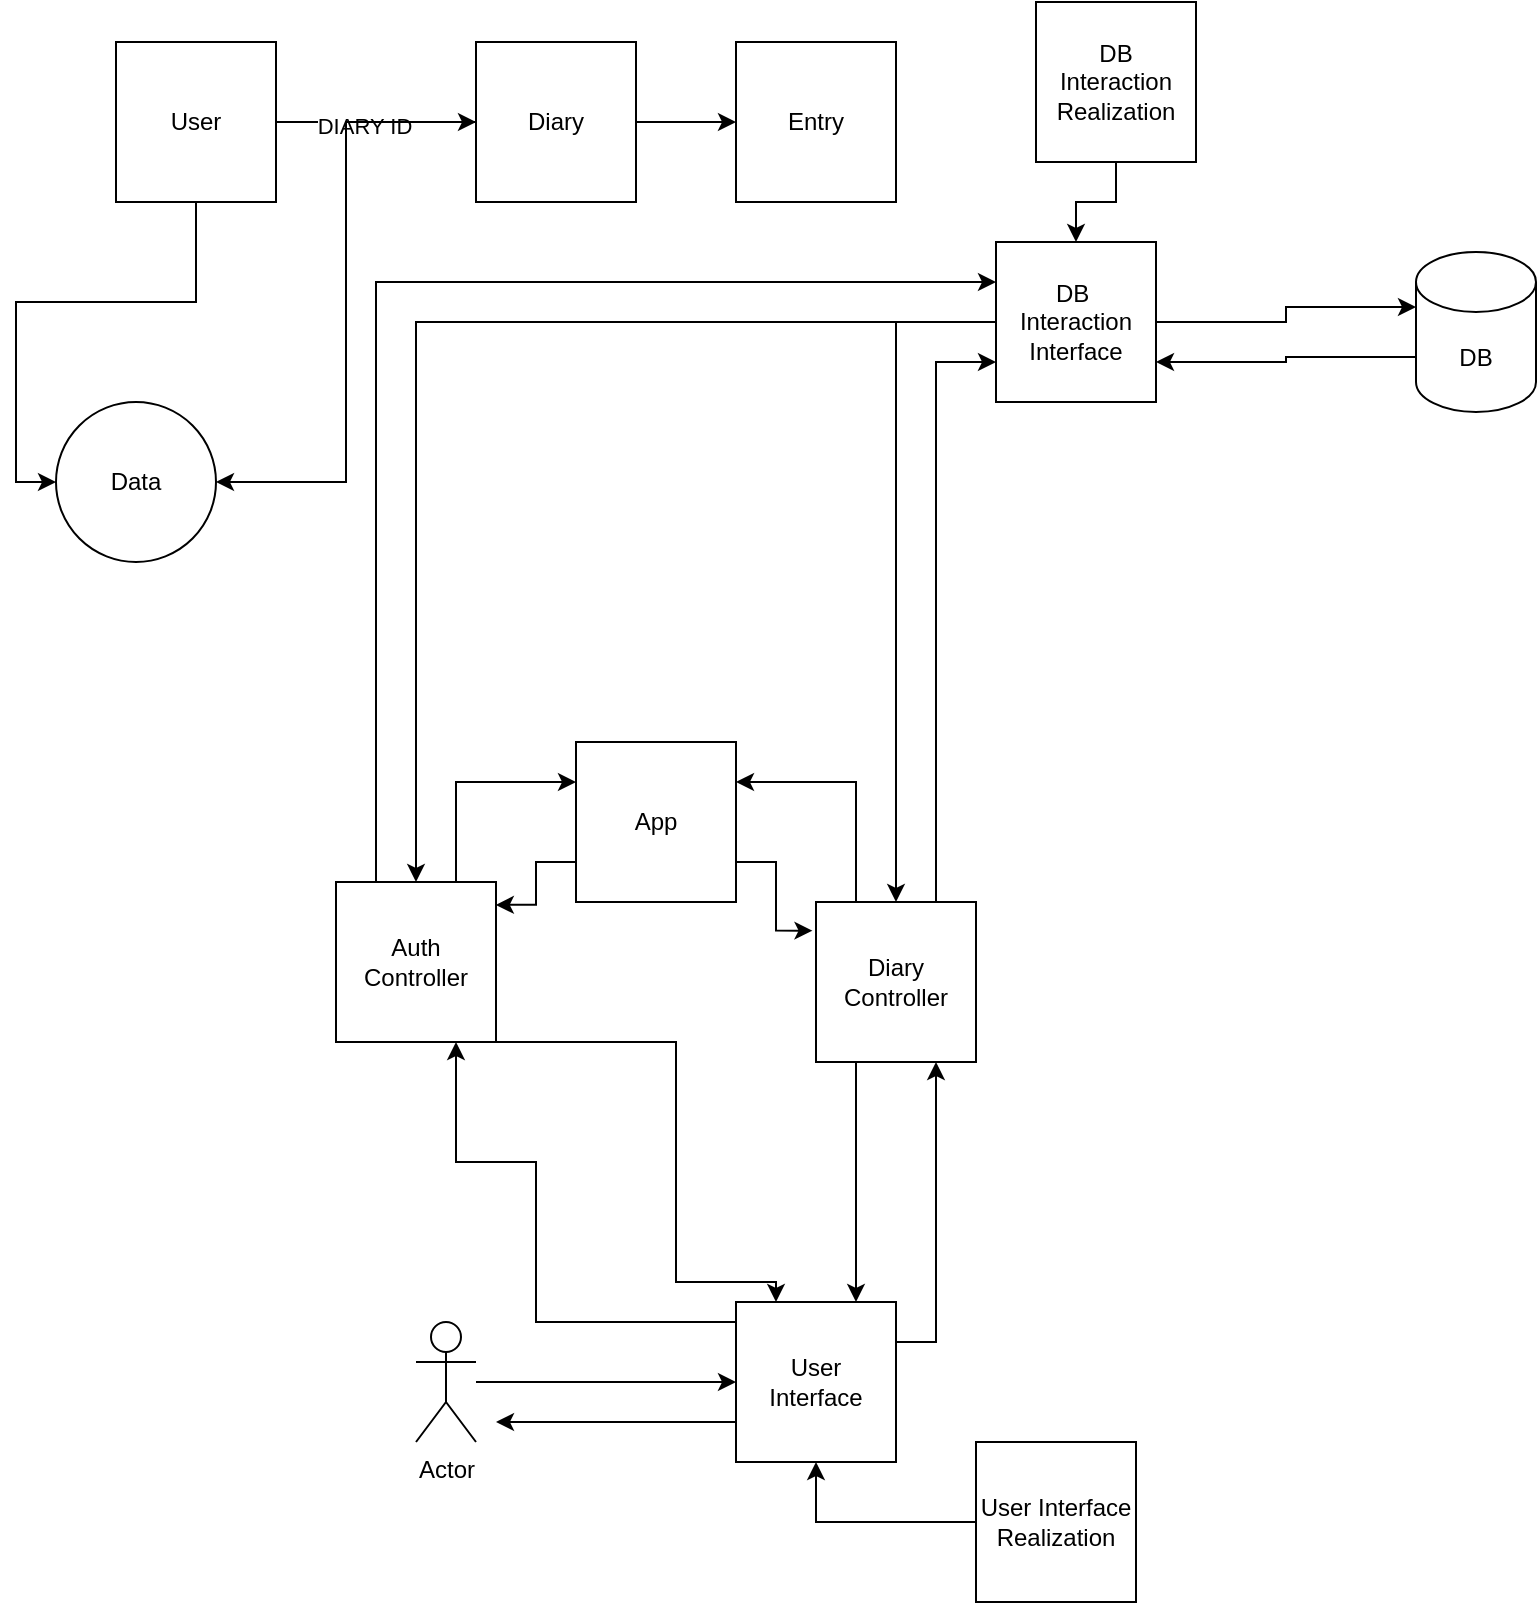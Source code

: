 <mxfile version="26.2.2" pages="5">
  <diagram name="Страница — 1" id="z1r6vRP1j930XpXoO6Ej">
    <mxGraphModel dx="1473" dy="419" grid="1" gridSize="10" guides="1" tooltips="1" connect="1" arrows="1" fold="1" page="1" pageScale="1" pageWidth="827" pageHeight="1169" background="none" math="0" shadow="0">
      <root>
        <mxCell id="0" />
        <mxCell id="1" parent="0" />
        <mxCell id="lSE5mExSeNMDl4p-Yw-g-20" style="edgeStyle=orthogonalEdgeStyle;rounded=0;orthogonalLoop=1;jettySize=auto;html=1;exitX=1;exitY=0.5;exitDx=0;exitDy=0;entryX=0;entryY=0.5;entryDx=0;entryDy=0;" parent="1" source="zYIsdH4syQYcVRtJxL93-1" target="lSE5mExSeNMDl4p-Yw-g-1" edge="1">
          <mxGeometry relative="1" as="geometry" />
        </mxCell>
        <mxCell id="lSE5mExSeNMDl4p-Yw-g-21" value="DIARY ID" style="edgeLabel;html=1;align=center;verticalAlign=middle;resizable=0;points=[];" parent="lSE5mExSeNMDl4p-Yw-g-20" vertex="1" connectable="0">
          <mxGeometry x="-0.13" y="-1" relative="1" as="geometry">
            <mxPoint y="1" as="offset" />
          </mxGeometry>
        </mxCell>
        <mxCell id="lSE5mExSeNMDl4p-Yw-g-24" style="edgeStyle=orthogonalEdgeStyle;rounded=0;orthogonalLoop=1;jettySize=auto;html=1;entryX=0;entryY=0.5;entryDx=0;entryDy=0;exitX=0.5;exitY=1;exitDx=0;exitDy=0;" parent="1" source="zYIsdH4syQYcVRtJxL93-1" target="lSE5mExSeNMDl4p-Yw-g-22" edge="1">
          <mxGeometry relative="1" as="geometry">
            <mxPoint x="100" y="130" as="sourcePoint" />
          </mxGeometry>
        </mxCell>
        <mxCell id="zYIsdH4syQYcVRtJxL93-1" value="User" style="whiteSpace=wrap;html=1;aspect=fixed;" parent="1" vertex="1">
          <mxGeometry x="40" y="40" width="80" height="80" as="geometry" />
        </mxCell>
        <mxCell id="lSE5mExSeNMDl4p-Yw-g-4" style="edgeStyle=orthogonalEdgeStyle;rounded=0;orthogonalLoop=1;jettySize=auto;html=1;entryX=0;entryY=0.5;entryDx=0;entryDy=0;" parent="1" source="lSE5mExSeNMDl4p-Yw-g-1" target="lSE5mExSeNMDl4p-Yw-g-2" edge="1">
          <mxGeometry relative="1" as="geometry" />
        </mxCell>
        <mxCell id="lSE5mExSeNMDl4p-Yw-g-25" style="edgeStyle=orthogonalEdgeStyle;rounded=0;orthogonalLoop=1;jettySize=auto;html=1;entryX=1;entryY=0.5;entryDx=0;entryDy=0;" parent="1" source="lSE5mExSeNMDl4p-Yw-g-1" target="lSE5mExSeNMDl4p-Yw-g-22" edge="1">
          <mxGeometry relative="1" as="geometry" />
        </mxCell>
        <mxCell id="lSE5mExSeNMDl4p-Yw-g-1" value="Diary" style="whiteSpace=wrap;html=1;aspect=fixed;" parent="1" vertex="1">
          <mxGeometry x="220" y="40" width="80" height="80" as="geometry" />
        </mxCell>
        <mxCell id="lSE5mExSeNMDl4p-Yw-g-2" value="Entry" style="whiteSpace=wrap;html=1;aspect=fixed;" parent="1" vertex="1">
          <mxGeometry x="350" y="40" width="80" height="80" as="geometry" />
        </mxCell>
        <mxCell id="lSE5mExSeNMDl4p-Yw-g-6" value="App" style="whiteSpace=wrap;html=1;aspect=fixed;" parent="1" vertex="1">
          <mxGeometry x="270" y="390" width="80" height="80" as="geometry" />
        </mxCell>
        <mxCell id="lSE5mExSeNMDl4p-Yw-g-9" style="edgeStyle=orthogonalEdgeStyle;rounded=0;orthogonalLoop=1;jettySize=auto;html=1;entryX=0;entryY=0.5;entryDx=0;entryDy=0;" parent="1" source="lSE5mExSeNMDl4p-Yw-g-7" target="lSE5mExSeNMDl4p-Yw-g-8" edge="1">
          <mxGeometry relative="1" as="geometry" />
        </mxCell>
        <mxCell id="lSE5mExSeNMDl4p-Yw-g-7" value="Actor" style="shape=umlActor;verticalLabelPosition=bottom;verticalAlign=top;html=1;outlineConnect=0;" parent="1" vertex="1">
          <mxGeometry x="190" y="680" width="30" height="60" as="geometry" />
        </mxCell>
        <mxCell id="lSE5mExSeNMDl4p-Yw-g-14" style="edgeStyle=orthogonalEdgeStyle;rounded=0;orthogonalLoop=1;jettySize=auto;html=1;exitX=0;exitY=0.75;exitDx=0;exitDy=0;" parent="1" source="lSE5mExSeNMDl4p-Yw-g-8" edge="1">
          <mxGeometry relative="1" as="geometry">
            <mxPoint x="230" y="730" as="targetPoint" />
          </mxGeometry>
        </mxCell>
        <mxCell id="QW94PPXgsl6Kzke8XjY0-8" style="edgeStyle=orthogonalEdgeStyle;rounded=0;orthogonalLoop=1;jettySize=auto;html=1;exitX=1;exitY=0.25;exitDx=0;exitDy=0;entryX=0.75;entryY=1;entryDx=0;entryDy=0;" edge="1" parent="1" source="lSE5mExSeNMDl4p-Yw-g-8" target="QW94PPXgsl6Kzke8XjY0-1">
          <mxGeometry relative="1" as="geometry" />
        </mxCell>
        <mxCell id="QW94PPXgsl6Kzke8XjY0-11" style="edgeStyle=orthogonalEdgeStyle;rounded=0;orthogonalLoop=1;jettySize=auto;html=1;exitX=0;exitY=0.25;exitDx=0;exitDy=0;entryX=0.75;entryY=1;entryDx=0;entryDy=0;" edge="1" parent="1" source="lSE5mExSeNMDl4p-Yw-g-8" target="QW94PPXgsl6Kzke8XjY0-2">
          <mxGeometry relative="1" as="geometry">
            <Array as="points">
              <mxPoint x="350" y="680" />
              <mxPoint x="250" y="680" />
              <mxPoint x="250" y="600" />
              <mxPoint x="210" y="600" />
            </Array>
          </mxGeometry>
        </mxCell>
        <mxCell id="lSE5mExSeNMDl4p-Yw-g-8" value="User&lt;div&gt;Interface&lt;/div&gt;" style="whiteSpace=wrap;html=1;aspect=fixed;" parent="1" vertex="1">
          <mxGeometry x="350" y="670" width="80" height="80" as="geometry" />
        </mxCell>
        <mxCell id="lSE5mExSeNMDl4p-Yw-g-13" style="edgeStyle=orthogonalEdgeStyle;rounded=0;orthogonalLoop=1;jettySize=auto;html=1;exitX=0;exitY=0;exitDx=0;exitDy=52.5;exitPerimeter=0;entryX=1;entryY=0.75;entryDx=0;entryDy=0;" parent="1" source="lSE5mExSeNMDl4p-Yw-g-10" target="lSE5mExSeNMDl4p-Yw-g-11" edge="1">
          <mxGeometry relative="1" as="geometry" />
        </mxCell>
        <mxCell id="lSE5mExSeNMDl4p-Yw-g-10" value="DB" style="shape=cylinder3;whiteSpace=wrap;html=1;boundedLbl=1;backgroundOutline=1;size=15;" parent="1" vertex="1">
          <mxGeometry x="690" y="145" width="60" height="80" as="geometry" />
        </mxCell>
        <mxCell id="QW94PPXgsl6Kzke8XjY0-5" style="edgeStyle=orthogonalEdgeStyle;rounded=0;orthogonalLoop=1;jettySize=auto;html=1;" edge="1" parent="1" source="lSE5mExSeNMDl4p-Yw-g-11" target="QW94PPXgsl6Kzke8XjY0-2">
          <mxGeometry relative="1" as="geometry" />
        </mxCell>
        <mxCell id="QW94PPXgsl6Kzke8XjY0-6" style="edgeStyle=orthogonalEdgeStyle;rounded=0;orthogonalLoop=1;jettySize=auto;html=1;" edge="1" parent="1" source="lSE5mExSeNMDl4p-Yw-g-11" target="QW94PPXgsl6Kzke8XjY0-1">
          <mxGeometry relative="1" as="geometry" />
        </mxCell>
        <mxCell id="lSE5mExSeNMDl4p-Yw-g-11" value="DB&amp;nbsp;&lt;div&gt;Interaction&lt;br&gt;Interface&lt;/div&gt;" style="whiteSpace=wrap;html=1;aspect=fixed;" parent="1" vertex="1">
          <mxGeometry x="480" y="140" width="80" height="80" as="geometry" />
        </mxCell>
        <mxCell id="lSE5mExSeNMDl4p-Yw-g-12" style="edgeStyle=orthogonalEdgeStyle;rounded=0;orthogonalLoop=1;jettySize=auto;html=1;entryX=0;entryY=0;entryDx=0;entryDy=27.5;entryPerimeter=0;" parent="1" source="lSE5mExSeNMDl4p-Yw-g-11" target="lSE5mExSeNMDl4p-Yw-g-10" edge="1">
          <mxGeometry relative="1" as="geometry" />
        </mxCell>
        <mxCell id="lSE5mExSeNMDl4p-Yw-g-18" style="edgeStyle=orthogonalEdgeStyle;rounded=0;orthogonalLoop=1;jettySize=auto;html=1;" parent="1" source="lSE5mExSeNMDl4p-Yw-g-15" target="lSE5mExSeNMDl4p-Yw-g-11" edge="1">
          <mxGeometry relative="1" as="geometry" />
        </mxCell>
        <mxCell id="lSE5mExSeNMDl4p-Yw-g-15" value="DB&lt;div&gt;Interaction&lt;br&gt;Realization&lt;/div&gt;" style="whiteSpace=wrap;html=1;aspect=fixed;" parent="1" vertex="1">
          <mxGeometry x="500" y="20" width="80" height="80" as="geometry" />
        </mxCell>
        <mxCell id="lSE5mExSeNMDl4p-Yw-g-17" style="edgeStyle=orthogonalEdgeStyle;rounded=0;orthogonalLoop=1;jettySize=auto;html=1;entryX=0.5;entryY=1;entryDx=0;entryDy=0;" parent="1" source="lSE5mExSeNMDl4p-Yw-g-16" target="lSE5mExSeNMDl4p-Yw-g-8" edge="1">
          <mxGeometry relative="1" as="geometry" />
        </mxCell>
        <mxCell id="lSE5mExSeNMDl4p-Yw-g-16" value="User Interface Realization" style="whiteSpace=wrap;html=1;aspect=fixed;" parent="1" vertex="1">
          <mxGeometry x="470" y="740" width="80" height="80" as="geometry" />
        </mxCell>
        <mxCell id="lSE5mExSeNMDl4p-Yw-g-22" value="Data" style="ellipse;whiteSpace=wrap;html=1;aspect=fixed;" parent="1" vertex="1">
          <mxGeometry x="10" y="220" width="80" height="80" as="geometry" />
        </mxCell>
        <mxCell id="QW94PPXgsl6Kzke8XjY0-3" style="edgeStyle=orthogonalEdgeStyle;rounded=0;orthogonalLoop=1;jettySize=auto;html=1;" edge="1" parent="1" source="QW94PPXgsl6Kzke8XjY0-1" target="lSE5mExSeNMDl4p-Yw-g-11">
          <mxGeometry relative="1" as="geometry">
            <Array as="points">
              <mxPoint x="450" y="200" />
            </Array>
          </mxGeometry>
        </mxCell>
        <mxCell id="QW94PPXgsl6Kzke8XjY0-9" style="edgeStyle=orthogonalEdgeStyle;rounded=0;orthogonalLoop=1;jettySize=auto;html=1;exitX=0.25;exitY=1;exitDx=0;exitDy=0;entryX=0.75;entryY=0;entryDx=0;entryDy=0;" edge="1" parent="1" source="QW94PPXgsl6Kzke8XjY0-1" target="lSE5mExSeNMDl4p-Yw-g-8">
          <mxGeometry relative="1" as="geometry" />
        </mxCell>
        <mxCell id="QW94PPXgsl6Kzke8XjY0-16" style="edgeStyle=orthogonalEdgeStyle;rounded=0;orthogonalLoop=1;jettySize=auto;html=1;exitX=0.25;exitY=0;exitDx=0;exitDy=0;entryX=1;entryY=0.25;entryDx=0;entryDy=0;" edge="1" parent="1" source="QW94PPXgsl6Kzke8XjY0-1" target="lSE5mExSeNMDl4p-Yw-g-6">
          <mxGeometry relative="1" as="geometry" />
        </mxCell>
        <mxCell id="QW94PPXgsl6Kzke8XjY0-1" value="Diary Controller" style="whiteSpace=wrap;html=1;aspect=fixed;" vertex="1" parent="1">
          <mxGeometry x="390" y="470" width="80" height="80" as="geometry" />
        </mxCell>
        <mxCell id="QW94PPXgsl6Kzke8XjY0-4" style="edgeStyle=orthogonalEdgeStyle;rounded=0;orthogonalLoop=1;jettySize=auto;html=1;" edge="1" parent="1" source="QW94PPXgsl6Kzke8XjY0-2" target="lSE5mExSeNMDl4p-Yw-g-11">
          <mxGeometry relative="1" as="geometry">
            <Array as="points">
              <mxPoint x="170" y="160" />
            </Array>
          </mxGeometry>
        </mxCell>
        <mxCell id="QW94PPXgsl6Kzke8XjY0-10" style="edgeStyle=orthogonalEdgeStyle;rounded=0;orthogonalLoop=1;jettySize=auto;html=1;exitX=0.75;exitY=1;exitDx=0;exitDy=0;entryX=0.25;entryY=0;entryDx=0;entryDy=0;" edge="1" parent="1" source="QW94PPXgsl6Kzke8XjY0-2" target="lSE5mExSeNMDl4p-Yw-g-8">
          <mxGeometry relative="1" as="geometry">
            <Array as="points">
              <mxPoint x="320" y="660" />
              <mxPoint x="370" y="660" />
            </Array>
          </mxGeometry>
        </mxCell>
        <mxCell id="QW94PPXgsl6Kzke8XjY0-12" style="edgeStyle=orthogonalEdgeStyle;rounded=0;orthogonalLoop=1;jettySize=auto;html=1;exitX=0.75;exitY=0;exitDx=0;exitDy=0;entryX=0;entryY=0.25;entryDx=0;entryDy=0;" edge="1" parent="1" source="QW94PPXgsl6Kzke8XjY0-2" target="lSE5mExSeNMDl4p-Yw-g-6">
          <mxGeometry relative="1" as="geometry" />
        </mxCell>
        <mxCell id="QW94PPXgsl6Kzke8XjY0-2" value="Auth Controller" style="whiteSpace=wrap;html=1;aspect=fixed;" vertex="1" parent="1">
          <mxGeometry x="150" y="460" width="80" height="80" as="geometry" />
        </mxCell>
        <mxCell id="QW94PPXgsl6Kzke8XjY0-15" style="edgeStyle=orthogonalEdgeStyle;rounded=0;orthogonalLoop=1;jettySize=auto;html=1;exitX=0;exitY=0.75;exitDx=0;exitDy=0;entryX=0.999;entryY=0.143;entryDx=0;entryDy=0;entryPerimeter=0;" edge="1" parent="1" source="lSE5mExSeNMDl4p-Yw-g-6" target="QW94PPXgsl6Kzke8XjY0-2">
          <mxGeometry relative="1" as="geometry" />
        </mxCell>
        <mxCell id="QW94PPXgsl6Kzke8XjY0-17" style="edgeStyle=orthogonalEdgeStyle;rounded=0;orthogonalLoop=1;jettySize=auto;html=1;exitX=1;exitY=0.75;exitDx=0;exitDy=0;entryX=-0.022;entryY=0.179;entryDx=0;entryDy=0;entryPerimeter=0;" edge="1" parent="1" source="lSE5mExSeNMDl4p-Yw-g-6" target="QW94PPXgsl6Kzke8XjY0-1">
          <mxGeometry relative="1" as="geometry" />
        </mxCell>
      </root>
    </mxGraphModel>
  </diagram>
  <diagram id="sEssbHwlbgJHX8Evl6nH" name="Страница — 2">
    <mxGraphModel dx="705" dy="457" grid="1" gridSize="10" guides="1" tooltips="1" connect="1" arrows="1" fold="1" page="1" pageScale="1" pageWidth="827" pageHeight="1169" math="0" shadow="0">
      <root>
        <mxCell id="0" />
        <mxCell id="1" parent="0" />
        <mxCell id="HCyedAm7QRp5QqnXwtZA-12" style="edgeStyle=orthogonalEdgeStyle;rounded=0;orthogonalLoop=1;jettySize=auto;html=1;entryX=0.75;entryY=0;entryDx=0;entryDy=0;" parent="1" source="HCyedAm7QRp5QqnXwtZA-2" target="HCyedAm7QRp5QqnXwtZA-3" edge="1">
          <mxGeometry relative="1" as="geometry" />
        </mxCell>
        <mxCell id="HCyedAm7QRp5QqnXwtZA-2" value="DB" style="shape=cylinder3;whiteSpace=wrap;html=1;boundedLbl=1;backgroundOutline=1;size=15;" parent="1" vertex="1">
          <mxGeometry x="240" y="10" width="60" height="80" as="geometry" />
        </mxCell>
        <mxCell id="S-qYhKc-CwWBHnrpPGf1-1" style="edgeStyle=orthogonalEdgeStyle;rounded=0;orthogonalLoop=1;jettySize=auto;html=1;entryX=0.5;entryY=0;entryDx=0;entryDy=0;exitX=1.006;exitY=0.613;exitDx=0;exitDy=0;exitPerimeter=0;" edge="1" parent="1" source="HCyedAm7QRp5QqnXwtZA-3" target="HCyedAm7QRp5QqnXwtZA-13">
          <mxGeometry relative="1" as="geometry" />
        </mxCell>
        <mxCell id="1Zyh3FIZRMYBIETgBJdd-2" style="edgeStyle=orthogonalEdgeStyle;rounded=0;orthogonalLoop=1;jettySize=auto;html=1;entryX=0.5;entryY=0;entryDx=0;entryDy=0;" edge="1" parent="1" source="HCyedAm7QRp5QqnXwtZA-3" target="S-qYhKc-CwWBHnrpPGf1-2">
          <mxGeometry relative="1" as="geometry" />
        </mxCell>
        <mxCell id="HCyedAm7QRp5QqnXwtZA-3" value="DB&amp;nbsp;&lt;div&gt;Interaction&lt;br&gt;Interface&lt;/div&gt;" style="whiteSpace=wrap;html=1;aspect=fixed;" parent="1" vertex="1">
          <mxGeometry x="230" y="160" width="80" height="80" as="geometry" />
        </mxCell>
        <mxCell id="HCyedAm7QRp5QqnXwtZA-4" style="edgeStyle=orthogonalEdgeStyle;rounded=0;orthogonalLoop=1;jettySize=auto;html=1;entryX=0;entryY=0;entryDx=0;entryDy=27.5;entryPerimeter=0;" parent="1" source="HCyedAm7QRp5QqnXwtZA-3" target="HCyedAm7QRp5QqnXwtZA-2" edge="1">
          <mxGeometry relative="1" as="geometry">
            <Array as="points">
              <mxPoint x="240" y="125" />
              <mxPoint x="210" y="125" />
              <mxPoint x="210" y="38" />
            </Array>
          </mxGeometry>
        </mxCell>
        <mxCell id="HCyedAm7QRp5QqnXwtZA-8" value="Save(User user, Diary diary);" style="rounded=0;whiteSpace=wrap;html=1;" parent="1" vertex="1">
          <mxGeometry x="10" y="290" width="120" height="60" as="geometry" />
        </mxCell>
        <mxCell id="HCyedAm7QRp5QqnXwtZA-9" value="Save(Diary diary);" style="rounded=0;whiteSpace=wrap;html=1;" parent="1" vertex="1">
          <mxGeometry x="140" y="290" width="120" height="60" as="geometry" />
        </mxCell>
        <mxCell id="HCyedAm7QRp5QqnXwtZA-10" style="edgeStyle=orthogonalEdgeStyle;rounded=0;orthogonalLoop=1;jettySize=auto;html=1;entryX=0.405;entryY=0.031;entryDx=0;entryDy=0;entryPerimeter=0;" parent="1" source="HCyedAm7QRp5QqnXwtZA-3" target="HCyedAm7QRp5QqnXwtZA-8" edge="1">
          <mxGeometry relative="1" as="geometry" />
        </mxCell>
        <mxCell id="HCyedAm7QRp5QqnXwtZA-11" style="edgeStyle=orthogonalEdgeStyle;rounded=0;orthogonalLoop=1;jettySize=auto;html=1;entryX=0.422;entryY=0.044;entryDx=0;entryDy=0;entryPerimeter=0;" parent="1" source="HCyedAm7QRp5QqnXwtZA-3" target="HCyedAm7QRp5QqnXwtZA-9" edge="1">
          <mxGeometry relative="1" as="geometry">
            <Array as="points">
              <mxPoint x="220" y="200" />
              <mxPoint x="220" y="265" />
              <mxPoint x="191" y="265" />
            </Array>
          </mxGeometry>
        </mxCell>
        <mxCell id="HCyedAm7QRp5QqnXwtZA-13" value="TryLoadUser(string login);" style="rounded=0;whiteSpace=wrap;html=1;" parent="1" vertex="1">
          <mxGeometry x="300" y="290" width="120" height="60" as="geometry" />
        </mxCell>
        <mxCell id="S-qYhKc-CwWBHnrpPGf1-2" value="TryLoadDiary(int Id);" style="rounded=0;whiteSpace=wrap;html=1;" vertex="1" parent="1">
          <mxGeometry x="470" y="290" width="120" height="60" as="geometry" />
        </mxCell>
        <mxCell id="1Zyh3FIZRMYBIETgBJdd-1" value="DB info" style="rhombus;whiteSpace=wrap;html=1;" vertex="1" parent="1">
          <mxGeometry x="390" y="50" width="80" height="80" as="geometry" />
        </mxCell>
      </root>
    </mxGraphModel>
  </diagram>
  <diagram id="liVZ3g5b2LHS5QET6rYU" name="Страница — 3">
    <mxGraphModel dx="1739" dy="592" grid="1" gridSize="10" guides="1" tooltips="1" connect="1" arrows="1" fold="1" page="1" pageScale="1" pageWidth="827" pageHeight="1169" math="0" shadow="0">
      <root>
        <mxCell id="0" />
        <mxCell id="1" parent="0" />
        <mxCell id="bHW5ps8ldC-G8NDcM_M1-2" value="User Interaction&lt;div&gt;Interface&lt;/div&gt;" style="whiteSpace=wrap;html=1;aspect=fixed;" vertex="1" parent="1">
          <mxGeometry x="280" y="170" width="80" height="80" as="geometry" />
        </mxCell>
        <mxCell id="bHW5ps8ldC-G8NDcM_M1-8" style="edgeStyle=orthogonalEdgeStyle;rounded=0;orthogonalLoop=1;jettySize=auto;html=1;entryX=0.5;entryY=0;entryDx=0;entryDy=0;" edge="1" parent="1" source="bHW5ps8ldC-G8NDcM_M1-5" target="DbiIYYR9RFY9QrXzw_fp-29">
          <mxGeometry relative="1" as="geometry">
            <mxPoint x="-60" y="680" as="targetPoint" />
          </mxGeometry>
        </mxCell>
        <mxCell id="bHW5ps8ldC-G8NDcM_M1-5" value="Registration" style="rounded=0;whiteSpace=wrap;html=1;" vertex="1" parent="1">
          <mxGeometry x="-130" y="480" width="120" height="60" as="geometry" />
        </mxCell>
        <mxCell id="bHW5ps8ldC-G8NDcM_M1-17" style="edgeStyle=orthogonalEdgeStyle;rounded=0;orthogonalLoop=1;jettySize=auto;html=1;" edge="1" parent="1" target="bHW5ps8ldC-G8NDcM_M1-9">
          <mxGeometry relative="1" as="geometry">
            <mxPoint x="-60" y="740" as="sourcePoint" />
          </mxGeometry>
        </mxCell>
        <mxCell id="bHW5ps8ldC-G8NDcM_M1-27" style="edgeStyle=orthogonalEdgeStyle;rounded=0;orthogonalLoop=1;jettySize=auto;html=1;entryX=0.474;entryY=0.929;entryDx=0;entryDy=0;entryPerimeter=0;" edge="1" parent="1" source="bHW5ps8ldC-G8NDcM_M1-9" target="DbiIYYR9RFY9QrXzw_fp-14">
          <mxGeometry relative="1" as="geometry">
            <mxPoint x="-220" y="810" as="targetPoint" />
            <Array as="points">
              <mxPoint x="-125" y="830" />
              <mxPoint x="-125" y="870" />
              <mxPoint x="-213" y="870" />
            </Array>
          </mxGeometry>
        </mxCell>
        <mxCell id="bHW5ps8ldC-G8NDcM_M1-28" value="YES" style="edgeLabel;html=1;align=center;verticalAlign=middle;resizable=0;points=[];" vertex="1" connectable="0" parent="bHW5ps8ldC-G8NDcM_M1-27">
          <mxGeometry x="-0.203" y="3" relative="1" as="geometry">
            <mxPoint as="offset" />
          </mxGeometry>
        </mxCell>
        <mxCell id="bHW5ps8ldC-G8NDcM_M1-9" value="login exist?" style="rhombus;whiteSpace=wrap;html=1;" vertex="1" parent="1">
          <mxGeometry x="-100" y="790" width="80" height="80" as="geometry" />
        </mxCell>
        <mxCell id="bHW5ps8ldC-G8NDcM_M1-12" style="edgeStyle=orthogonalEdgeStyle;rounded=0;orthogonalLoop=1;jettySize=auto;html=1;entryX=0;entryY=0;entryDx=0;entryDy=25;exitX=0.5;exitY=0;exitDx=0;exitDy=0;exitPerimeter=0;entryPerimeter=0;" edge="1" parent="1" source="DbiIYYR9RFY9QrXzw_fp-14" target="DbiIYYR9RFY9QrXzw_fp-10">
          <mxGeometry relative="1" as="geometry">
            <mxPoint x="-220" y="750" as="sourcePoint" />
          </mxGeometry>
        </mxCell>
        <mxCell id="bHW5ps8ldC-G8NDcM_M1-18" value="Save(User)" style="rounded=0;whiteSpace=wrap;html=1;" vertex="1" parent="1">
          <mxGeometry x="-120" y="1120" width="120" height="60" as="geometry" />
        </mxCell>
        <mxCell id="DbiIYYR9RFY9QrXzw_fp-33" value="" style="edgeStyle=orthogonalEdgeStyle;rounded=0;orthogonalLoop=1;jettySize=auto;html=1;" edge="1" parent="1" source="bHW5ps8ldC-G8NDcM_M1-22" target="DbiIYYR9RFY9QrXzw_fp-11">
          <mxGeometry relative="1" as="geometry" />
        </mxCell>
        <mxCell id="bHW5ps8ldC-G8NDcM_M1-22" value="Login" style="rounded=0;whiteSpace=wrap;html=1;" vertex="1" parent="1">
          <mxGeometry x="250" y="500" width="120" height="60" as="geometry" />
        </mxCell>
        <mxCell id="bHW5ps8ldC-G8NDcM_M1-38" style="edgeStyle=orthogonalEdgeStyle;rounded=0;orthogonalLoop=1;jettySize=auto;html=1;entryX=0;entryY=0;entryDx=60;entryDy=80;entryPerimeter=0;" edge="1" parent="1" source="bHW5ps8ldC-G8NDcM_M1-30" target="DbiIYYR9RFY9QrXzw_fp-15">
          <mxGeometry relative="1" as="geometry">
            <mxPoint x="420" y="790" as="targetPoint" />
          </mxGeometry>
        </mxCell>
        <mxCell id="bHW5ps8ldC-G8NDcM_M1-40" value="NO" style="edgeLabel;html=1;align=center;verticalAlign=middle;resizable=0;points=[];" vertex="1" connectable="0" parent="bHW5ps8ldC-G8NDcM_M1-38">
          <mxGeometry x="-0.299" y="-2" relative="1" as="geometry">
            <mxPoint as="offset" />
          </mxGeometry>
        </mxCell>
        <mxCell id="DbiIYYR9RFY9QrXzw_fp-44" value="" style="edgeStyle=orthogonalEdgeStyle;rounded=0;orthogonalLoop=1;jettySize=auto;html=1;" edge="1" parent="1" source="bHW5ps8ldC-G8NDcM_M1-30" target="DbiIYYR9RFY9QrXzw_fp-20">
          <mxGeometry relative="1" as="geometry">
            <Array as="points">
              <mxPoint x="270" y="890" />
              <mxPoint x="400" y="890" />
            </Array>
          </mxGeometry>
        </mxCell>
        <mxCell id="DbiIYYR9RFY9QrXzw_fp-46" value="YES" style="edgeLabel;html=1;align=center;verticalAlign=middle;resizable=0;points=[];" vertex="1" connectable="0" parent="DbiIYYR9RFY9QrXzw_fp-44">
          <mxGeometry x="-0.41" relative="1" as="geometry">
            <mxPoint as="offset" />
          </mxGeometry>
        </mxCell>
        <mxCell id="bHW5ps8ldC-G8NDcM_M1-30" value="login exist?" style="rhombus;whiteSpace=wrap;html=1;" vertex="1" parent="1">
          <mxGeometry x="230" y="790" width="80" height="80" as="geometry" />
        </mxCell>
        <mxCell id="bHW5ps8ldC-G8NDcM_M1-39" style="edgeStyle=orthogonalEdgeStyle;rounded=0;orthogonalLoop=1;jettySize=auto;html=1;entryX=0;entryY=0;entryDx=120.0;entryDy=25;exitX=0.022;exitY=0.495;exitDx=0;exitDy=0;exitPerimeter=0;entryPerimeter=0;" edge="1" parent="1" source="DbiIYYR9RFY9QrXzw_fp-15" target="DbiIYYR9RFY9QrXzw_fp-11">
          <mxGeometry relative="1" as="geometry">
            <mxPoint x="360" y="760.048" as="sourcePoint" />
          </mxGeometry>
        </mxCell>
        <mxCell id="bHW5ps8ldC-G8NDcM_M1-45" style="edgeStyle=orthogonalEdgeStyle;rounded=0;orthogonalLoop=1;jettySize=auto;html=1;entryX=0;entryY=0;entryDx=60;entryDy=80;entryPerimeter=0;" edge="1" parent="1" source="bHW5ps8ldC-G8NDcM_M1-41" target="DbiIYYR9RFY9QrXzw_fp-21">
          <mxGeometry relative="1" as="geometry">
            <mxPoint x="560" y="1180" as="targetPoint" />
          </mxGeometry>
        </mxCell>
        <mxCell id="bHW5ps8ldC-G8NDcM_M1-46" value="NO" style="edgeLabel;html=1;align=center;verticalAlign=middle;resizable=0;points=[];" vertex="1" connectable="0" parent="bHW5ps8ldC-G8NDcM_M1-45">
          <mxGeometry x="-0.443" relative="1" as="geometry">
            <mxPoint as="offset" />
          </mxGeometry>
        </mxCell>
        <mxCell id="bHW5ps8ldC-G8NDcM_M1-48" style="edgeStyle=orthogonalEdgeStyle;rounded=0;orthogonalLoop=1;jettySize=auto;html=1;entryX=0.5;entryY=0;entryDx=0;entryDy=0;" edge="1" parent="1" source="bHW5ps8ldC-G8NDcM_M1-41" target="H76CbdqIO5qQEprUSBtJ-1">
          <mxGeometry relative="1" as="geometry">
            <mxPoint x="100" y="1180" as="targetPoint" />
          </mxGeometry>
        </mxCell>
        <mxCell id="bHW5ps8ldC-G8NDcM_M1-49" value="YES" style="edgeLabel;html=1;align=center;verticalAlign=middle;resizable=0;points=[];" vertex="1" connectable="0" parent="bHW5ps8ldC-G8NDcM_M1-48">
          <mxGeometry x="-0.181" y="2" relative="1" as="geometry">
            <mxPoint as="offset" />
          </mxGeometry>
        </mxCell>
        <mxCell id="bHW5ps8ldC-G8NDcM_M1-41" value="correct?" style="rhombus;whiteSpace=wrap;html=1;" vertex="1" parent="1">
          <mxGeometry x="360" y="1180" width="80" height="80" as="geometry" />
        </mxCell>
        <mxCell id="bHW5ps8ldC-G8NDcM_M1-44" style="edgeStyle=orthogonalEdgeStyle;rounded=0;orthogonalLoop=1;jettySize=auto;html=1;entryX=0;entryY=0;entryDx=120.0;entryDy=25;exitX=0;exitY=0;exitDx=0;exitDy=25;exitPerimeter=0;entryPerimeter=0;" edge="1" parent="1" source="DbiIYYR9RFY9QrXzw_fp-21" target="DbiIYYR9RFY9QrXzw_fp-20">
          <mxGeometry relative="1" as="geometry">
            <mxPoint x="500" y="1150.053" as="sourcePoint" />
          </mxGeometry>
        </mxCell>
        <mxCell id="bHW5ps8ldC-G8NDcM_M1-63" value="" style="edgeStyle=orthogonalEdgeStyle;rounded=0;orthogonalLoop=1;jettySize=auto;html=1;entryX=0;entryY=0;entryDx=0;entryDy=25;entryPerimeter=0;" edge="1" parent="1" source="bHW5ps8ldC-G8NDcM_M1-56" target="DbiIYYR9RFY9QrXzw_fp-27">
          <mxGeometry relative="1" as="geometry">
            <mxPoint x="430" y="1646.46" as="targetPoint" />
          </mxGeometry>
        </mxCell>
        <mxCell id="DbiIYYR9RFY9QrXzw_fp-28" value="DATA" style="edgeLabel;html=1;align=center;verticalAlign=middle;resizable=0;points=[];" vertex="1" connectable="0" parent="bHW5ps8ldC-G8NDcM_M1-63">
          <mxGeometry x="-0.417" y="-3" relative="1" as="geometry">
            <mxPoint as="offset" />
          </mxGeometry>
        </mxCell>
        <mxCell id="bHW5ps8ldC-G8NDcM_M1-69" value="" style="edgeStyle=orthogonalEdgeStyle;rounded=0;orthogonalLoop=1;jettySize=auto;html=1;" edge="1" parent="1" source="bHW5ps8ldC-G8NDcM_M1-56" target="bHW5ps8ldC-G8NDcM_M1-68">
          <mxGeometry relative="1" as="geometry" />
        </mxCell>
        <mxCell id="bHW5ps8ldC-G8NDcM_M1-56" value="quit or data" style="rhombus;whiteSpace=wrap;html=1;rounded=0;" vertex="1" parent="1">
          <mxGeometry x="180" y="1626.46" width="80" height="80" as="geometry" />
        </mxCell>
        <mxCell id="bHW5ps8ldC-G8NDcM_M1-60" style="edgeStyle=orthogonalEdgeStyle;rounded=0;orthogonalLoop=1;jettySize=auto;html=1;exitX=0;exitY=0.5;exitDx=0;exitDy=0;entryX=0.5;entryY=0;entryDx=0;entryDy=0;entryPerimeter=0;" edge="1" parent="1" source="bHW5ps8ldC-G8NDcM_M1-56" target="DbiIYYR9RFY9QrXzw_fp-1">
          <mxGeometry relative="1" as="geometry">
            <mxPoint x="-60" y="1686.46" as="sourcePoint" />
            <mxPoint x="130" y="340" as="targetPoint" />
            <Array as="points">
              <mxPoint x="-170" y="1667" />
              <mxPoint x="-170" y="1420" />
              <mxPoint x="-610" y="1420" />
              <mxPoint x="-610" y="290" />
              <mxPoint x="120" y="290" />
            </Array>
          </mxGeometry>
        </mxCell>
        <mxCell id="bHW5ps8ldC-G8NDcM_M1-61" value="QUIT" style="edgeLabel;html=1;align=center;verticalAlign=middle;resizable=0;points=[];" vertex="1" connectable="0" parent="bHW5ps8ldC-G8NDcM_M1-60">
          <mxGeometry x="-0.915" y="-4" relative="1" as="geometry">
            <mxPoint as="offset" />
          </mxGeometry>
        </mxCell>
        <mxCell id="bHW5ps8ldC-G8NDcM_M1-66" value="" style="edgeStyle=orthogonalEdgeStyle;rounded=0;orthogonalLoop=1;jettySize=auto;html=1;exitX=0;exitY=0;exitDx=120;exitDy=25;exitPerimeter=0;" edge="1" parent="1" source="DbiIYYR9RFY9QrXzw_fp-27" target="bHW5ps8ldC-G8NDcM_M1-65">
          <mxGeometry relative="1" as="geometry">
            <mxPoint x="550" y="1646.46" as="sourcePoint" />
          </mxGeometry>
        </mxCell>
        <mxCell id="bHW5ps8ldC-G8NDcM_M1-65" value="enter anything?" style="rhombus;whiteSpace=wrap;html=1;rounded=0;" vertex="1" parent="1">
          <mxGeometry x="650" y="1606.46" width="80" height="80" as="geometry" />
        </mxCell>
        <mxCell id="DbiIYYR9RFY9QrXzw_fp-25" value="" style="edgeStyle=orthogonalEdgeStyle;rounded=0;orthogonalLoop=1;jettySize=auto;html=1;" edge="1" parent="1" source="bHW5ps8ldC-G8NDcM_M1-68" target="bHW5ps8ldC-G8NDcM_M1-71">
          <mxGeometry relative="1" as="geometry" />
        </mxCell>
        <mxCell id="bHW5ps8ldC-G8NDcM_M1-68" value="Save(Diary)" style="whiteSpace=wrap;html=1;rounded=0;" vertex="1" parent="1">
          <mxGeometry x="160" y="1776.46" width="120" height="60" as="geometry" />
        </mxCell>
        <mxCell id="bHW5ps8ldC-G8NDcM_M1-71" value="Entry Saved!" style="shape=callout;whiteSpace=wrap;html=1;perimeter=calloutPerimeter;" vertex="1" parent="1">
          <mxGeometry x="380" y="1730" width="120" height="80" as="geometry" />
        </mxCell>
        <mxCell id="DbiIYYR9RFY9QrXzw_fp-2" value="" style="edgeStyle=orthogonalEdgeStyle;rounded=0;orthogonalLoop=1;jettySize=auto;html=1;entryX=0.5;entryY=0;entryDx=0;entryDy=0;" edge="1" parent="1" source="bHW5ps8ldC-G8NDcM_M1-18" target="DbiIYYR9RFY9QrXzw_fp-1">
          <mxGeometry relative="1" as="geometry">
            <mxPoint x="-120" y="1070" as="sourcePoint" />
            <mxPoint x="120" y="440" as="targetPoint" />
            <Array as="points">
              <mxPoint x="-300" y="1160" />
              <mxPoint x="-300" y="310" />
              <mxPoint x="120" y="310" />
            </Array>
          </mxGeometry>
        </mxCell>
        <mxCell id="DbiIYYR9RFY9QrXzw_fp-3" style="edgeStyle=orthogonalEdgeStyle;rounded=0;orthogonalLoop=1;jettySize=auto;html=1;entryX=0.5;entryY=0;entryDx=0;entryDy=0;" edge="1" parent="1" source="DbiIYYR9RFY9QrXzw_fp-1">
          <mxGeometry relative="1" as="geometry">
            <mxPoint x="110" y="500" as="targetPoint" />
          </mxGeometry>
        </mxCell>
        <mxCell id="DbiIYYR9RFY9QrXzw_fp-1" value="Register or Login?" style="shape=callout;whiteSpace=wrap;html=1;perimeter=calloutPerimeter;" vertex="1" parent="1">
          <mxGeometry x="60" y="350" width="120" height="80" as="geometry" />
        </mxCell>
        <mxCell id="DbiIYYR9RFY9QrXzw_fp-5" value="" style="edgeStyle=orthogonalEdgeStyle;rounded=0;orthogonalLoop=1;jettySize=auto;html=1;" edge="1" parent="1" source="DbiIYYR9RFY9QrXzw_fp-4" target="bHW5ps8ldC-G8NDcM_M1-22">
          <mxGeometry relative="1" as="geometry" />
        </mxCell>
        <mxCell id="DbiIYYR9RFY9QrXzw_fp-9" value="log" style="edgeLabel;html=1;align=center;verticalAlign=middle;resizable=0;points=[];" vertex="1" connectable="0" parent="DbiIYYR9RFY9QrXzw_fp-5">
          <mxGeometry x="-0.389" y="2" relative="1" as="geometry">
            <mxPoint as="offset" />
          </mxGeometry>
        </mxCell>
        <mxCell id="DbiIYYR9RFY9QrXzw_fp-7" value="" style="edgeStyle=orthogonalEdgeStyle;rounded=0;orthogonalLoop=1;jettySize=auto;html=1;" edge="1" parent="1" source="DbiIYYR9RFY9QrXzw_fp-4" target="bHW5ps8ldC-G8NDcM_M1-5">
          <mxGeometry relative="1" as="geometry" />
        </mxCell>
        <mxCell id="DbiIYYR9RFY9QrXzw_fp-8" value="reg" style="edgeLabel;html=1;align=center;verticalAlign=middle;resizable=0;points=[];" vertex="1" connectable="0" parent="DbiIYYR9RFY9QrXzw_fp-7">
          <mxGeometry x="-0.423" y="1" relative="1" as="geometry">
            <mxPoint as="offset" />
          </mxGeometry>
        </mxCell>
        <mxCell id="DbiIYYR9RFY9QrXzw_fp-4" value="Register or Login?" style="rhombus;whiteSpace=wrap;html=1;" vertex="1" parent="1">
          <mxGeometry x="50" y="500" width="110" height="80" as="geometry" />
        </mxCell>
        <mxCell id="DbiIYYR9RFY9QrXzw_fp-10" value="please enter login" style="shape=callout;whiteSpace=wrap;html=1;perimeter=calloutPerimeter;" vertex="1" parent="1">
          <mxGeometry x="-120" y="580" width="120" height="80" as="geometry" />
        </mxCell>
        <mxCell id="DbiIYYR9RFY9QrXzw_fp-36" style="edgeStyle=orthogonalEdgeStyle;rounded=0;orthogonalLoop=1;jettySize=auto;html=1;exitX=0;exitY=0;exitDx=0;exitDy=25;exitPerimeter=0;entryX=0;entryY=0.5;entryDx=0;entryDy=0;" edge="1" parent="1" source="DbiIYYR9RFY9QrXzw_fp-11" target="DbiIYYR9RFY9QrXzw_fp-32">
          <mxGeometry relative="1" as="geometry" />
        </mxCell>
        <mxCell id="DbiIYYR9RFY9QrXzw_fp-11" value="please enter login" style="shape=callout;whiteSpace=wrap;html=1;perimeter=calloutPerimeter;" vertex="1" parent="1">
          <mxGeometry x="260" y="590" width="120" height="80" as="geometry" />
        </mxCell>
        <mxCell id="DbiIYYR9RFY9QrXzw_fp-14" value="login exist!" style="shape=callout;whiteSpace=wrap;html=1;perimeter=calloutPerimeter;" vertex="1" parent="1">
          <mxGeometry x="-270" y="740" width="120" height="80" as="geometry" />
        </mxCell>
        <mxCell id="DbiIYYR9RFY9QrXzw_fp-15" value="no such login!" style="shape=callout;whiteSpace=wrap;html=1;perimeter=calloutPerimeter;" vertex="1" parent="1">
          <mxGeometry x="360" y="720" width="120" height="80" as="geometry" />
        </mxCell>
        <mxCell id="DbiIYYR9RFY9QrXzw_fp-17" value="" style="edgeStyle=orthogonalEdgeStyle;rounded=0;orthogonalLoop=1;jettySize=auto;html=1;exitX=0.5;exitY=1;exitDx=0;exitDy=0;entryX=0.5;entryY=0;entryDx=0;entryDy=0;" edge="1" parent="1" source="bHW5ps8ldC-G8NDcM_M1-9" target="DbiIYYR9RFY9QrXzw_fp-16">
          <mxGeometry relative="1" as="geometry">
            <mxPoint x="-60" y="870" as="sourcePoint" />
            <mxPoint x="-60" y="1020" as="targetPoint" />
          </mxGeometry>
        </mxCell>
        <mxCell id="DbiIYYR9RFY9QrXzw_fp-18" value="NO" style="edgeLabel;html=1;align=center;verticalAlign=middle;resizable=0;points=[];" vertex="1" connectable="0" parent="DbiIYYR9RFY9QrXzw_fp-17">
          <mxGeometry x="-0.171" relative="1" as="geometry">
            <mxPoint y="-32" as="offset" />
          </mxGeometry>
        </mxCell>
        <mxCell id="DbiIYYR9RFY9QrXzw_fp-41" style="edgeStyle=orthogonalEdgeStyle;rounded=0;orthogonalLoop=1;jettySize=auto;html=1;entryX=0.5;entryY=0;entryDx=0;entryDy=0;" edge="1" parent="1" source="DbiIYYR9RFY9QrXzw_fp-16" target="DbiIYYR9RFY9QrXzw_fp-40">
          <mxGeometry relative="1" as="geometry" />
        </mxCell>
        <mxCell id="DbiIYYR9RFY9QrXzw_fp-16" value="please enter password" style="shape=callout;whiteSpace=wrap;html=1;perimeter=calloutPerimeter;" vertex="1" parent="1">
          <mxGeometry x="-120" y="920" width="120" height="80" as="geometry" />
        </mxCell>
        <mxCell id="DbiIYYR9RFY9QrXzw_fp-19" value="reg completed!" style="shape=callout;whiteSpace=wrap;html=1;perimeter=calloutPerimeter;" vertex="1" parent="1">
          <mxGeometry x="-290" y="1130" width="120" height="80" as="geometry" />
        </mxCell>
        <mxCell id="DbiIYYR9RFY9QrXzw_fp-47" value="" style="edgeStyle=orthogonalEdgeStyle;rounded=0;orthogonalLoop=1;jettySize=auto;html=1;" edge="1" parent="1" source="DbiIYYR9RFY9QrXzw_fp-20" target="DbiIYYR9RFY9QrXzw_fp-43">
          <mxGeometry relative="1" as="geometry" />
        </mxCell>
        <mxCell id="DbiIYYR9RFY9QrXzw_fp-20" value="please enter password" style="shape=callout;whiteSpace=wrap;html=1;perimeter=calloutPerimeter;" vertex="1" parent="1">
          <mxGeometry x="340" y="980" width="120" height="80" as="geometry" />
        </mxCell>
        <mxCell id="DbiIYYR9RFY9QrXzw_fp-21" value="wrong password!" style="shape=callout;whiteSpace=wrap;html=1;perimeter=calloutPerimeter;" vertex="1" parent="1">
          <mxGeometry x="540" y="1080" width="120" height="80" as="geometry" />
        </mxCell>
        <mxCell id="DbiIYYR9RFY9QrXzw_fp-54" value="" style="edgeStyle=orthogonalEdgeStyle;rounded=0;orthogonalLoop=1;jettySize=auto;html=1;" edge="1" parent="1" source="DbiIYYR9RFY9QrXzw_fp-22" target="DbiIYYR9RFY9QrXzw_fp-52">
          <mxGeometry relative="1" as="geometry" />
        </mxCell>
        <mxCell id="DbiIYYR9RFY9QrXzw_fp-22" value="Current DATE!&lt;br&gt;Please enter entry" style="shape=callout;whiteSpace=wrap;html=1;perimeter=calloutPerimeter;" vertex="1" parent="1">
          <mxGeometry x="150" y="1440" width="120" height="80" as="geometry" />
        </mxCell>
        <mxCell id="DbiIYYR9RFY9QrXzw_fp-23" style="edgeStyle=orthogonalEdgeStyle;rounded=0;orthogonalLoop=1;jettySize=auto;html=1;exitX=0.5;exitY=0;exitDx=0;exitDy=0;entryX=0;entryY=0;entryDx=120.0;entryDy=25;entryPerimeter=0;" edge="1" parent="1" source="bHW5ps8ldC-G8NDcM_M1-65" target="DbiIYYR9RFY9QrXzw_fp-22">
          <mxGeometry relative="1" as="geometry">
            <mxPoint x="285.48" y="1480.06" as="targetPoint" />
          </mxGeometry>
        </mxCell>
        <mxCell id="DbiIYYR9RFY9QrXzw_fp-26" style="edgeStyle=orthogonalEdgeStyle;rounded=0;orthogonalLoop=1;jettySize=auto;html=1;exitX=0;exitY=0;exitDx=120.0;exitDy=25;exitPerimeter=0;entryX=0;entryY=0;entryDx=120.0;entryDy=25;entryPerimeter=0;" edge="1" parent="1" source="bHW5ps8ldC-G8NDcM_M1-71" target="DbiIYYR9RFY9QrXzw_fp-22">
          <mxGeometry relative="1" as="geometry">
            <Array as="points">
              <mxPoint x="750" y="1755" />
              <mxPoint x="750" y="1445" />
            </Array>
          </mxGeometry>
        </mxCell>
        <mxCell id="DbiIYYR9RFY9QrXzw_fp-27" value="Show All Entries" style="shape=callout;whiteSpace=wrap;html=1;perimeter=calloutPerimeter;" vertex="1" parent="1">
          <mxGeometry x="420" y="1606.46" width="120" height="80" as="geometry" />
        </mxCell>
        <mxCell id="DbiIYYR9RFY9QrXzw_fp-31" value="" style="edgeStyle=orthogonalEdgeStyle;rounded=0;orthogonalLoop=1;jettySize=auto;html=1;exitX=0.5;exitY=1;exitDx=0;exitDy=0;" edge="1" parent="1" source="DbiIYYR9RFY9QrXzw_fp-29" target="bHW5ps8ldC-G8NDcM_M1-9">
          <mxGeometry relative="1" as="geometry" />
        </mxCell>
        <mxCell id="DbiIYYR9RFY9QrXzw_fp-29" value="Login?" style="shape=parallelogram;perimeter=parallelogramPerimeter;whiteSpace=wrap;html=1;fixedSize=1;" vertex="1" parent="1">
          <mxGeometry x="-120" y="680" width="120" height="60" as="geometry" />
        </mxCell>
        <mxCell id="DbiIYYR9RFY9QrXzw_fp-38" style="edgeStyle=orthogonalEdgeStyle;rounded=0;orthogonalLoop=1;jettySize=auto;html=1;" edge="1" parent="1" source="DbiIYYR9RFY9QrXzw_fp-32" target="bHW5ps8ldC-G8NDcM_M1-30">
          <mxGeometry relative="1" as="geometry" />
        </mxCell>
        <mxCell id="DbiIYYR9RFY9QrXzw_fp-32" value="Login?" style="shape=parallelogram;perimeter=parallelogramPerimeter;whiteSpace=wrap;html=1;fixedSize=1;" vertex="1" parent="1">
          <mxGeometry x="210" y="680" width="120" height="60" as="geometry" />
        </mxCell>
        <mxCell id="DbiIYYR9RFY9QrXzw_fp-42" value="" style="edgeStyle=orthogonalEdgeStyle;rounded=0;orthogonalLoop=1;jettySize=auto;html=1;" edge="1" parent="1" source="DbiIYYR9RFY9QrXzw_fp-40" target="bHW5ps8ldC-G8NDcM_M1-18">
          <mxGeometry relative="1" as="geometry" />
        </mxCell>
        <mxCell id="DbiIYYR9RFY9QrXzw_fp-40" value="Password?" style="shape=parallelogram;perimeter=parallelogramPerimeter;whiteSpace=wrap;html=1;fixedSize=1;" vertex="1" parent="1">
          <mxGeometry x="-120" y="1030" width="120" height="60" as="geometry" />
        </mxCell>
        <mxCell id="DbiIYYR9RFY9QrXzw_fp-48" value="" style="edgeStyle=orthogonalEdgeStyle;rounded=0;orthogonalLoop=1;jettySize=auto;html=1;" edge="1" parent="1" source="DbiIYYR9RFY9QrXzw_fp-43" target="bHW5ps8ldC-G8NDcM_M1-41">
          <mxGeometry relative="1" as="geometry" />
        </mxCell>
        <mxCell id="DbiIYYR9RFY9QrXzw_fp-43" value="Password?" style="shape=parallelogram;perimeter=parallelogramPerimeter;whiteSpace=wrap;html=1;fixedSize=1;" vertex="1" parent="1">
          <mxGeometry x="340" y="1090" width="120" height="60" as="geometry" />
        </mxCell>
        <mxCell id="DbiIYYR9RFY9QrXzw_fp-53" value="" style="edgeStyle=orthogonalEdgeStyle;rounded=0;orthogonalLoop=1;jettySize=auto;html=1;" edge="1" parent="1" source="DbiIYYR9RFY9QrXzw_fp-52" target="bHW5ps8ldC-G8NDcM_M1-56">
          <mxGeometry relative="1" as="geometry" />
        </mxCell>
        <mxCell id="DbiIYYR9RFY9QrXzw_fp-52" value="enters text" style="shape=parallelogram;perimeter=parallelogramPerimeter;whiteSpace=wrap;html=1;fixedSize=1;" vertex="1" parent="1">
          <mxGeometry x="160" y="1540" width="120" height="60" as="geometry" />
        </mxCell>
        <mxCell id="H76CbdqIO5qQEprUSBtJ-1" value="Load(Diary)" style="rounded=0;whiteSpace=wrap;html=1;" vertex="1" parent="1">
          <mxGeometry x="40" y="1260" width="120" height="60" as="geometry" />
        </mxCell>
        <mxCell id="H76CbdqIO5qQEprUSBtJ-2" style="edgeStyle=orthogonalEdgeStyle;rounded=0;orthogonalLoop=1;jettySize=auto;html=1;entryX=0.5;entryY=0;entryDx=0;entryDy=0;entryPerimeter=0;" edge="1" parent="1" source="H76CbdqIO5qQEprUSBtJ-1" target="DbiIYYR9RFY9QrXzw_fp-22">
          <mxGeometry relative="1" as="geometry" />
        </mxCell>
        <mxCell id="H76CbdqIO5qQEprUSBtJ-3" value="&lt;h1 style=&quot;margin-top: 0px;&quot;&gt;Ввод - вывод&lt;span style=&quot;background-color: transparent; color: light-dark(rgb(0, 0, 0), rgb(255, 255, 255)); font-size: 12px; font-weight: normal;&quot;&gt;.&lt;/span&gt;&lt;/h1&gt;" style="text;html=1;whiteSpace=wrap;overflow=hidden;rounded=0;" vertex="1" parent="1">
          <mxGeometry x="230" y="130" width="180" height="120" as="geometry" />
        </mxCell>
        <mxCell id="H76CbdqIO5qQEprUSBtJ-4" value="DB&amp;nbsp;&lt;div&gt;Interaction Interface&lt;/div&gt;" style="whiteSpace=wrap;html=1;aspect=fixed;" vertex="1" parent="1">
          <mxGeometry x="510" y="170" width="80" height="80" as="geometry" />
        </mxCell>
        <mxCell id="H76CbdqIO5qQEprUSBtJ-5" value="&lt;h1 style=&quot;margin-top: 0px;&quot;&gt;Сохранение - загрузка данных&lt;/h1&gt;" style="text;html=1;whiteSpace=wrap;overflow=hidden;rounded=0;" vertex="1" parent="1">
          <mxGeometry x="460" y="100" width="230" height="120" as="geometry" />
        </mxCell>
        <mxCell id="zMWfYxgsVl_c6os6jh8a-2" value="Auth Controller?" style="whiteSpace=wrap;html=1;aspect=fixed;" vertex="1" parent="1">
          <mxGeometry x="450" y="370" width="80" height="80" as="geometry" />
        </mxCell>
        <mxCell id="zMWfYxgsVl_c6os6jh8a-3" value="&lt;h1 style=&quot;margin-top: 0px;&quot;&gt;Этап авторизации / регистрации&lt;/h1&gt;" style="text;html=1;whiteSpace=wrap;overflow=hidden;rounded=0;" vertex="1" parent="1">
          <mxGeometry x="400" y="290" width="230" height="120" as="geometry" />
        </mxCell>
        <mxCell id="zMWfYxgsVl_c6os6jh8a-4" value="Diary Controller" style="whiteSpace=wrap;html=1;aspect=fixed;" vertex="1" parent="1">
          <mxGeometry x="740" y="370" width="80" height="80" as="geometry" />
        </mxCell>
        <mxCell id="zMWfYxgsVl_c6os6jh8a-5" value="&lt;h1 style=&quot;margin-top: 0px;&quot;&gt;Этап работы с приложением&lt;/h1&gt;" style="text;html=1;whiteSpace=wrap;overflow=hidden;rounded=0;" vertex="1" parent="1">
          <mxGeometry x="700" y="290" width="230" height="120" as="geometry" />
        </mxCell>
      </root>
    </mxGraphModel>
  </diagram>
  <diagram id="ugGySTMXQSY-6Aau65g1" name="Страница — 4">
    <mxGraphModel dx="775" dy="503" grid="1" gridSize="10" guides="1" tooltips="1" connect="1" arrows="1" fold="1" page="1" pageScale="1" pageWidth="827" pageHeight="1169" math="0" shadow="0">
      <root>
        <mxCell id="0" />
        <mxCell id="1" parent="0" />
        <mxCell id="UIQkT86_22Wy4_PvbYPF-3" style="edgeStyle=orthogonalEdgeStyle;rounded=0;orthogonalLoop=1;jettySize=auto;html=1;" edge="1" parent="1" source="UIQkT86_22Wy4_PvbYPF-1" target="UIQkT86_22Wy4_PvbYPF-2">
          <mxGeometry relative="1" as="geometry">
            <Array as="points">
              <mxPoint x="380" y="175" />
              <mxPoint x="350" y="175" />
              <mxPoint x="350" y="100" />
            </Array>
          </mxGeometry>
        </mxCell>
        <mxCell id="cV9fIAABURjZ9Mt6tQdj-2" style="edgeStyle=orthogonalEdgeStyle;rounded=0;orthogonalLoop=1;jettySize=auto;html=1;entryX=0.5;entryY=0;entryDx=0;entryDy=0;" edge="1" parent="1" source="UIQkT86_22Wy4_PvbYPF-1" target="cV9fIAABURjZ9Mt6tQdj-1">
          <mxGeometry relative="1" as="geometry" />
        </mxCell>
        <mxCell id="cV9fIAABURjZ9Mt6tQdj-5" style="edgeStyle=orthogonalEdgeStyle;rounded=0;orthogonalLoop=1;jettySize=auto;html=1;entryX=0.5;entryY=0;entryDx=0;entryDy=0;" edge="1" parent="1" source="UIQkT86_22Wy4_PvbYPF-1" target="cV9fIAABURjZ9Mt6tQdj-4">
          <mxGeometry relative="1" as="geometry" />
        </mxCell>
        <mxCell id="cV9fIAABURjZ9Mt6tQdj-6" style="edgeStyle=orthogonalEdgeStyle;rounded=0;orthogonalLoop=1;jettySize=auto;html=1;entryX=0.5;entryY=0;entryDx=0;entryDy=0;" edge="1" parent="1" source="UIQkT86_22Wy4_PvbYPF-1" target="cV9fIAABURjZ9Mt6tQdj-3">
          <mxGeometry relative="1" as="geometry" />
        </mxCell>
        <mxCell id="UIQkT86_22Wy4_PvbYPF-1" value="User&lt;div&gt;Interaction&amp;nbsp;&lt;/div&gt;&lt;div&gt;Interface&lt;/div&gt;" style="whiteSpace=wrap;html=1;aspect=fixed;" vertex="1" parent="1">
          <mxGeometry x="360" y="220" width="80" height="80" as="geometry" />
        </mxCell>
        <mxCell id="UIQkT86_22Wy4_PvbYPF-2" value="Actor" style="shape=umlActor;verticalLabelPosition=bottom;verticalAlign=top;html=1;outlineConnect=0;" vertex="1" parent="1">
          <mxGeometry x="385" y="70" width="30" height="60" as="geometry" />
        </mxCell>
        <mxCell id="UIQkT86_22Wy4_PvbYPF-4" style="edgeStyle=orthogonalEdgeStyle;rounded=0;orthogonalLoop=1;jettySize=auto;html=1;entryX=0.669;entryY=-0.025;entryDx=0;entryDy=0;entryPerimeter=0;" edge="1" parent="1" source="UIQkT86_22Wy4_PvbYPF-2" target="UIQkT86_22Wy4_PvbYPF-1">
          <mxGeometry relative="1" as="geometry">
            <Array as="points">
              <mxPoint x="440" y="100" />
              <mxPoint x="440" y="175" />
              <mxPoint x="414" y="175" />
            </Array>
          </mxGeometry>
        </mxCell>
        <mxCell id="cV9fIAABURjZ9Mt6tQdj-1" value="ShowMessage(string text);" style="rounded=0;whiteSpace=wrap;html=1;" vertex="1" parent="1">
          <mxGeometry x="170" y="340" width="120" height="60" as="geometry" />
        </mxCell>
        <mxCell id="cV9fIAABURjZ9Mt6tQdj-3" value="string GetData();" style="rounded=0;whiteSpace=wrap;html=1;" vertex="1" parent="1">
          <mxGeometry x="620" y="340" width="120" height="60" as="geometry" />
        </mxCell>
        <mxCell id="cV9fIAABURjZ9Mt6tQdj-4" value="string GetData(string text)" style="rounded=0;whiteSpace=wrap;html=1;" vertex="1" parent="1">
          <mxGeometry x="470" y="340" width="120" height="60" as="geometry" />
        </mxCell>
      </root>
    </mxGraphModel>
  </diagram>
  <diagram id="VdTU1pcyh1sZhUtcNd5l" name="Страница — 5">
    <mxGraphModel dx="775" dy="1672" grid="1" gridSize="10" guides="1" tooltips="1" connect="1" arrows="1" fold="1" page="1" pageScale="1" pageWidth="827" pageHeight="1169" math="0" shadow="0">
      <root>
        <mxCell id="0" />
        <mxCell id="1" parent="0" />
        <mxCell id="rfv0cEbCqcxvtX2vZTeq-4" style="edgeStyle=orthogonalEdgeStyle;rounded=0;orthogonalLoop=1;jettySize=auto;html=1;entryX=0.5;entryY=1;entryDx=0;entryDy=0;" parent="1" source="rfv0cEbCqcxvtX2vZTeq-1" target="rfv0cEbCqcxvtX2vZTeq-3" edge="1">
          <mxGeometry relative="1" as="geometry" />
        </mxCell>
        <mxCell id="rfv0cEbCqcxvtX2vZTeq-1" value="Serialization DataBase" style="whiteSpace=wrap;html=1;aspect=fixed;" parent="1" vertex="1">
          <mxGeometry x="260" y="170" width="80" height="80" as="geometry" />
        </mxCell>
        <mxCell id="rfv0cEbCqcxvtX2vZTeq-2" value="Abstract Class" style="text;html=1;align=center;verticalAlign=middle;whiteSpace=wrap;rounded=0;" parent="1" vertex="1">
          <mxGeometry x="270" y="120" width="60" height="30" as="geometry" />
        </mxCell>
        <mxCell id="rfv0cEbCqcxvtX2vZTeq-3" value="DB Interaction&amp;nbsp;&lt;div&gt;Interface&lt;/div&gt;" style="whiteSpace=wrap;html=1;aspect=fixed;" parent="1" vertex="1">
          <mxGeometry x="100" y="80" width="80" height="80" as="geometry" />
        </mxCell>
        <mxCell id="rfv0cEbCqcxvtX2vZTeq-13" style="edgeStyle=orthogonalEdgeStyle;rounded=0;orthogonalLoop=1;jettySize=auto;html=1;entryX=0;entryY=0.5;entryDx=0;entryDy=0;" parent="1" source="rfv0cEbCqcxvtX2vZTeq-5" target="rfv0cEbCqcxvtX2vZTeq-11" edge="1">
          <mxGeometry relative="1" as="geometry" />
        </mxCell>
        <mxCell id="rfv0cEbCqcxvtX2vZTeq-14" style="edgeStyle=orthogonalEdgeStyle;rounded=0;orthogonalLoop=1;jettySize=auto;html=1;entryX=0;entryY=0.5;entryDx=0;entryDy=0;" parent="1" source="rfv0cEbCqcxvtX2vZTeq-5" target="rfv0cEbCqcxvtX2vZTeq-12" edge="1">
          <mxGeometry relative="1" as="geometry">
            <Array as="points">
              <mxPoint x="510" y="60" />
              <mxPoint x="320" y="60" />
              <mxPoint x="320" y="-110" />
            </Array>
          </mxGeometry>
        </mxCell>
        <mxCell id="rfv0cEbCqcxvtX2vZTeq-15" style="edgeStyle=orthogonalEdgeStyle;rounded=0;orthogonalLoop=1;jettySize=auto;html=1;entryX=1;entryY=0.5;entryDx=0;entryDy=0;" parent="1" source="rfv0cEbCqcxvtX2vZTeq-5" target="rfv0cEbCqcxvtX2vZTeq-10" edge="1">
          <mxGeometry relative="1" as="geometry">
            <Array as="points">
              <mxPoint x="700" y="110" />
              <mxPoint x="700" y="-5" />
              <mxPoint x="690" y="-5" />
              <mxPoint x="690" y="-110" />
            </Array>
          </mxGeometry>
        </mxCell>
        <mxCell id="rfv0cEbCqcxvtX2vZTeq-16" style="edgeStyle=orthogonalEdgeStyle;rounded=0;orthogonalLoop=1;jettySize=auto;html=1;entryX=1;entryY=0.5;entryDx=0;entryDy=0;" parent="1" source="rfv0cEbCqcxvtX2vZTeq-5" target="rfv0cEbCqcxvtX2vZTeq-9" edge="1">
          <mxGeometry relative="1" as="geometry" />
        </mxCell>
        <mxCell id="rfv0cEbCqcxvtX2vZTeq-17" style="edgeStyle=orthogonalEdgeStyle;rounded=0;orthogonalLoop=1;jettySize=auto;html=1;entryX=1;entryY=0.5;entryDx=0;entryDy=0;" parent="1" source="rfv0cEbCqcxvtX2vZTeq-5" target="rfv0cEbCqcxvtX2vZTeq-1" edge="1">
          <mxGeometry relative="1" as="geometry">
            <mxPoint x="370" y="210" as="targetPoint" />
          </mxGeometry>
        </mxCell>
        <mxCell id="rfv0cEbCqcxvtX2vZTeq-5" value="IDataConverter&lt;div&gt;&amp;lt;UType, DType&amp;gt;&lt;/div&gt;" style="whiteSpace=wrap;html=1;aspect=fixed;" parent="1" vertex="1">
          <mxGeometry x="470" y="70" width="80" height="80" as="geometry" />
        </mxCell>
        <mxCell id="rfv0cEbCqcxvtX2vZTeq-9" value="DType Convert &amp;lt;DType&amp;gt; (Diary)&amp;nbsp;" style="rounded=0;whiteSpace=wrap;html=1;" parent="1" vertex="1">
          <mxGeometry x="530" y="-60" width="120" height="60" as="geometry" />
        </mxCell>
        <mxCell id="rfv0cEbCqcxvtX2vZTeq-10" value="Diary Convert &amp;lt;DType&amp;gt; (DType)&amp;nbsp;" style="rounded=0;whiteSpace=wrap;html=1;" parent="1" vertex="1">
          <mxGeometry x="530" y="-140" width="120" height="60" as="geometry" />
        </mxCell>
        <mxCell id="rfv0cEbCqcxvtX2vZTeq-11" value="UType Convert &amp;lt;UType&amp;gt; (User)&amp;nbsp;" style="rounded=0;whiteSpace=wrap;html=1;" parent="1" vertex="1">
          <mxGeometry x="380" y="-60" width="120" height="60" as="geometry" />
        </mxCell>
        <mxCell id="rfv0cEbCqcxvtX2vZTeq-12" value="User Convert &amp;lt;UType&amp;gt; (UType)&amp;nbsp;" style="rounded=0;whiteSpace=wrap;html=1;" parent="1" vertex="1">
          <mxGeometry x="380" y="-140" width="120" height="60" as="geometry" />
        </mxCell>
        <mxCell id="rACTpue4n7zPNXGU24id-1" value="" style="edgeStyle=orthogonalEdgeStyle;rounded=0;orthogonalLoop=1;jettySize=auto;html=1;" edge="1" parent="1" source="rfv0cEbCqcxvtX2vZTeq-19" target="rfv0cEbCqcxvtX2vZTeq-1">
          <mxGeometry relative="1" as="geometry" />
        </mxCell>
        <mxCell id="rfv0cEbCqcxvtX2vZTeq-19" value="ISerializationDBAccess" style="whiteSpace=wrap;html=1;aspect=fixed;" parent="1" vertex="1">
          <mxGeometry x="235" y="310" width="130" height="130" as="geometry" />
        </mxCell>
        <mxCell id="rACTpue4n7zPNXGU24id-3" value="" style="edgeStyle=orthogonalEdgeStyle;rounded=0;orthogonalLoop=1;jettySize=auto;html=1;" edge="1" parent="1" source="rACTpue4n7zPNXGU24id-2" target="rfv0cEbCqcxvtX2vZTeq-19">
          <mxGeometry relative="1" as="geometry" />
        </mxCell>
        <mxCell id="rACTpue4n7zPNXGU24id-2" value="JsonDB" style="whiteSpace=wrap;html=1;aspect=fixed;" vertex="1" parent="1">
          <mxGeometry x="260" y="480" width="80" height="80" as="geometry" />
        </mxCell>
        <mxCell id="rACTpue4n7zPNXGU24id-6" value="" style="edgeStyle=orthogonalEdgeStyle;rounded=0;orthogonalLoop=1;jettySize=auto;html=1;" edge="1" parent="1" source="rACTpue4n7zPNXGU24id-5" target="rfv0cEbCqcxvtX2vZTeq-5">
          <mxGeometry relative="1" as="geometry" />
        </mxCell>
        <mxCell id="rACTpue4n7zPNXGU24id-5" value="Json&lt;div&gt;DataConverter&lt;/div&gt;" style="whiteSpace=wrap;html=1;aspect=fixed;" vertex="1" parent="1">
          <mxGeometry x="470" y="180" width="80" height="80" as="geometry" />
        </mxCell>
      </root>
    </mxGraphModel>
  </diagram>
</mxfile>
